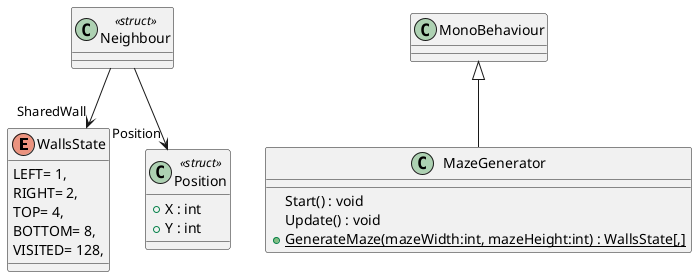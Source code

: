 @startuml
enum WallsState {
    LEFT= 1,
    RIGHT= 2,
    TOP= 4,
    BOTTOM= 8,
    VISITED= 128,
}
class Position <<struct>> {
    + X : int
    + Y : int
}
class Neighbour <<struct>> {
}
class MazeGenerator {
    Start() : void
    Update() : void
    + {static} GenerateMaze(mazeWidth:int, mazeHeight:int) : WallsState[,]
}
Neighbour --> "Position" Position
Neighbour --> "SharedWall" WallsState
MonoBehaviour <|-- MazeGenerator
@enduml
